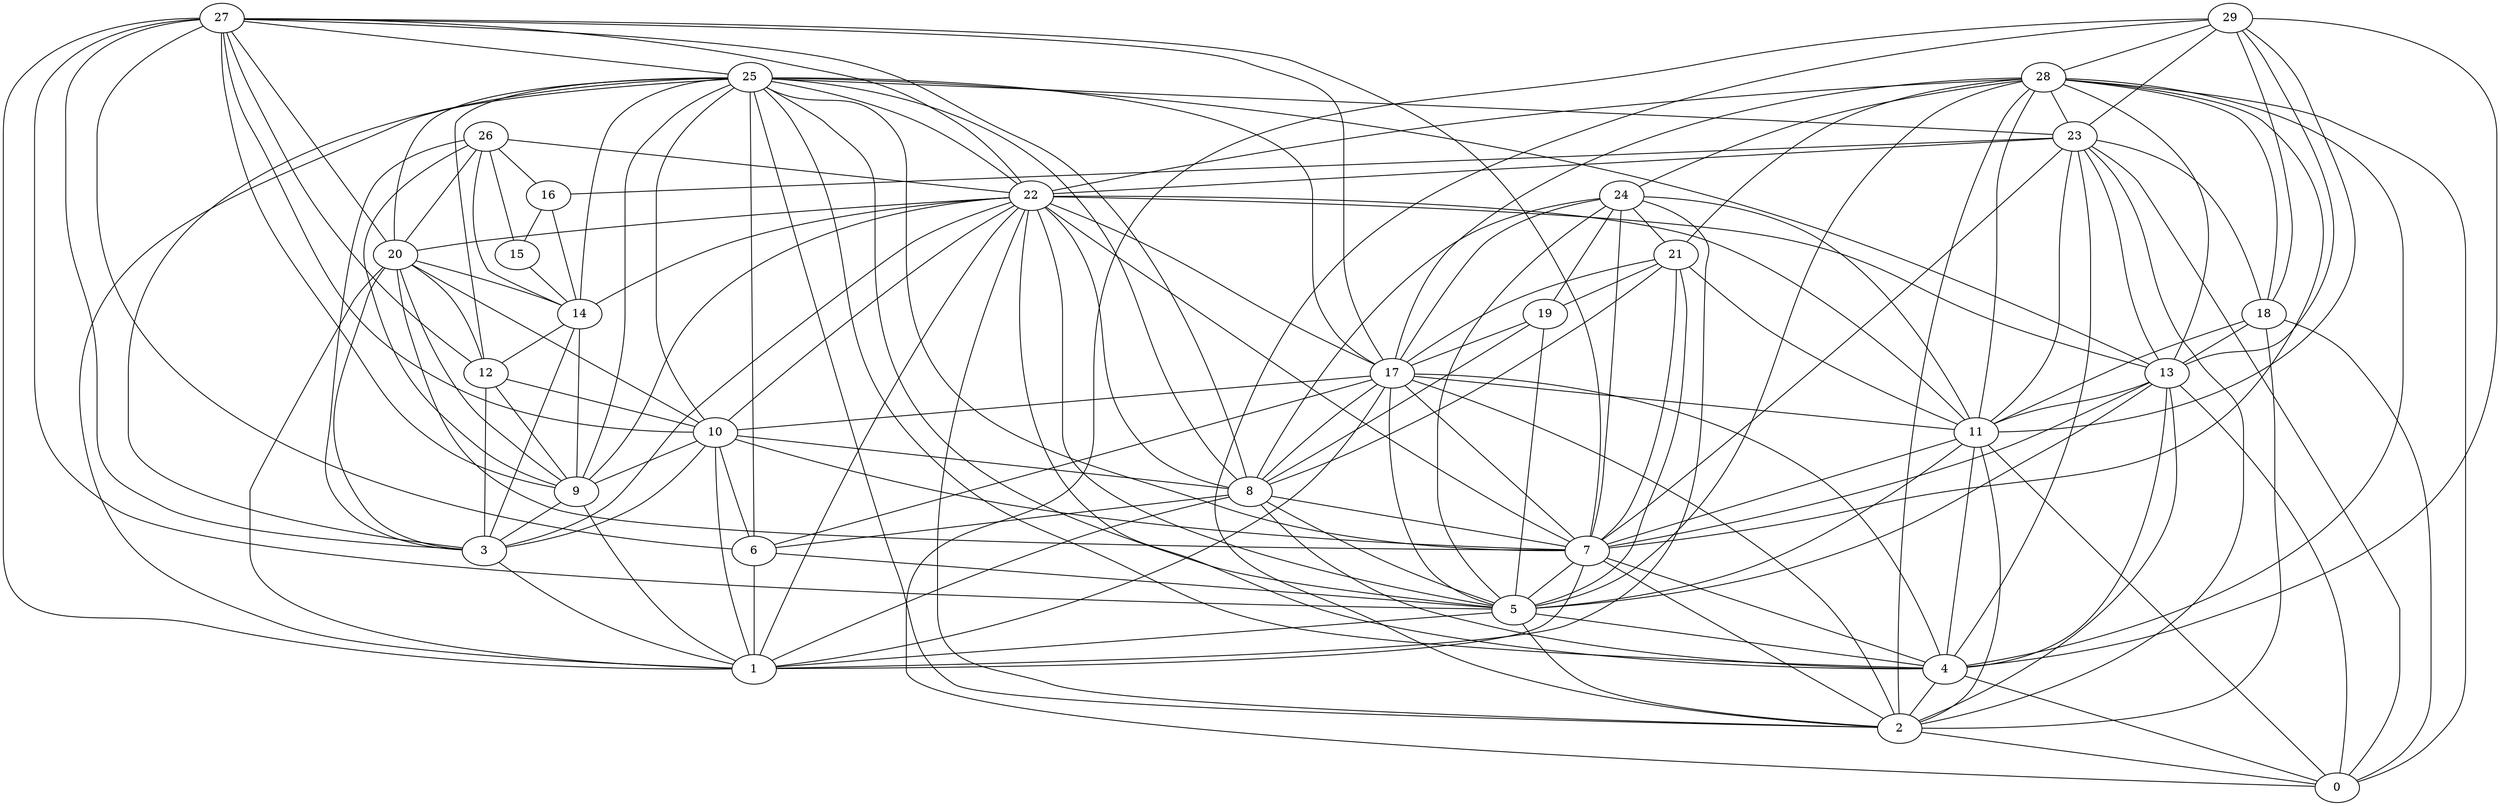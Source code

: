 graph {
"0";
"1";
"2";
"3";
"4";
"5";
"6";
"7";
"8";
"9";
"10";
"11";
"12";
"13";
"14";
"15";
"16";
"17";
"18";
"19";
"20";
"21";
"22";
"23";
"24";
"25";
"26";
"27";
"28";
"29";
"2"--"0";
"3"--"1";
"4"--"0";
"4"--"2";
"5"--"1";
"5"--"2";
"5"--"4";
"6"--"1";
"6"--"5";
"7"--"1";
"7"--"2";
"7"--"4";
"7"--"5";
"8"--"1";
"8"--"4";
"8"--"5";
"8"--"6";
"8"--"7";
"9"--"1";
"9"--"3";
"10"--"1";
"10"--"3";
"10"--"6";
"10"--"7";
"10"--"8";
"10"--"9";
"11"--"0";
"11"--"2";
"11"--"4";
"11"--"5";
"11"--"7";
"12"--"3";
"12"--"9";
"12"--"10";
"13"--"0";
"13"--"2";
"13"--"4";
"13"--"5";
"13"--"7";
"13"--"11";
"14"--"3";
"14"--"9";
"14"--"12";
"15"--"14";
"16"--"14";
"16"--"15";
"17"--"1";
"17"--"2";
"17"--"4";
"17"--"5";
"17"--"6";
"17"--"7";
"17"--"8";
"17"--"10";
"17"--"11";
"18"--"0";
"18"--"2";
"18"--"11";
"18"--"13";
"19"--"5";
"19"--"8";
"19"--"17";
"20"--"1";
"20"--"3";
"20"--"7";
"20"--"9";
"20"--"10";
"20"--"12";
"20"--"14";
"21"--"5";
"21"--"7";
"21"--"8";
"21"--"11";
"21"--"17";
"21"--"19";
"22"--"1";
"22"--"2";
"22"--"3";
"22"--"4";
"22"--"5";
"22"--"7";
"22"--"8";
"22"--"9";
"22"--"10";
"22"--"11";
"22"--"13";
"22"--"14";
"22"--"17";
"22"--"20";
"23"--"0";
"23"--"2";
"23"--"4";
"23"--"7";
"23"--"11";
"23"--"13";
"23"--"16";
"23"--"18";
"23"--"22";
"24"--"1";
"24"--"5";
"24"--"7";
"24"--"8";
"24"--"11";
"24"--"17";
"24"--"19";
"24"--"21";
"25"--"1";
"25"--"2";
"25"--"3";
"25"--"4";
"25"--"5";
"25"--"6";
"25"--"7";
"25"--"8";
"25"--"9";
"25"--"10";
"25"--"12";
"25"--"13";
"25"--"14";
"25"--"17";
"25"--"20";
"25"--"22";
"25"--"23";
"26"--"3";
"26"--"9";
"26"--"14";
"26"--"15";
"26"--"16";
"26"--"20";
"26"--"22";
"27"--"1";
"27"--"3";
"27"--"5";
"27"--"6";
"27"--"7";
"27"--"8";
"27"--"9";
"27"--"10";
"27"--"12";
"27"--"17";
"27"--"20";
"27"--"22";
"27"--"25";
"28"--"0";
"28"--"2";
"28"--"4";
"28"--"5";
"28"--"7";
"28"--"11";
"28"--"13";
"28"--"17";
"28"--"18";
"28"--"21";
"28"--"22";
"28"--"23";
"28"--"24";
"29"--"0";
"29"--"2";
"29"--"4";
"29"--"11";
"29"--"13";
"29"--"18";
"29"--"23";
"29"--"28";
}